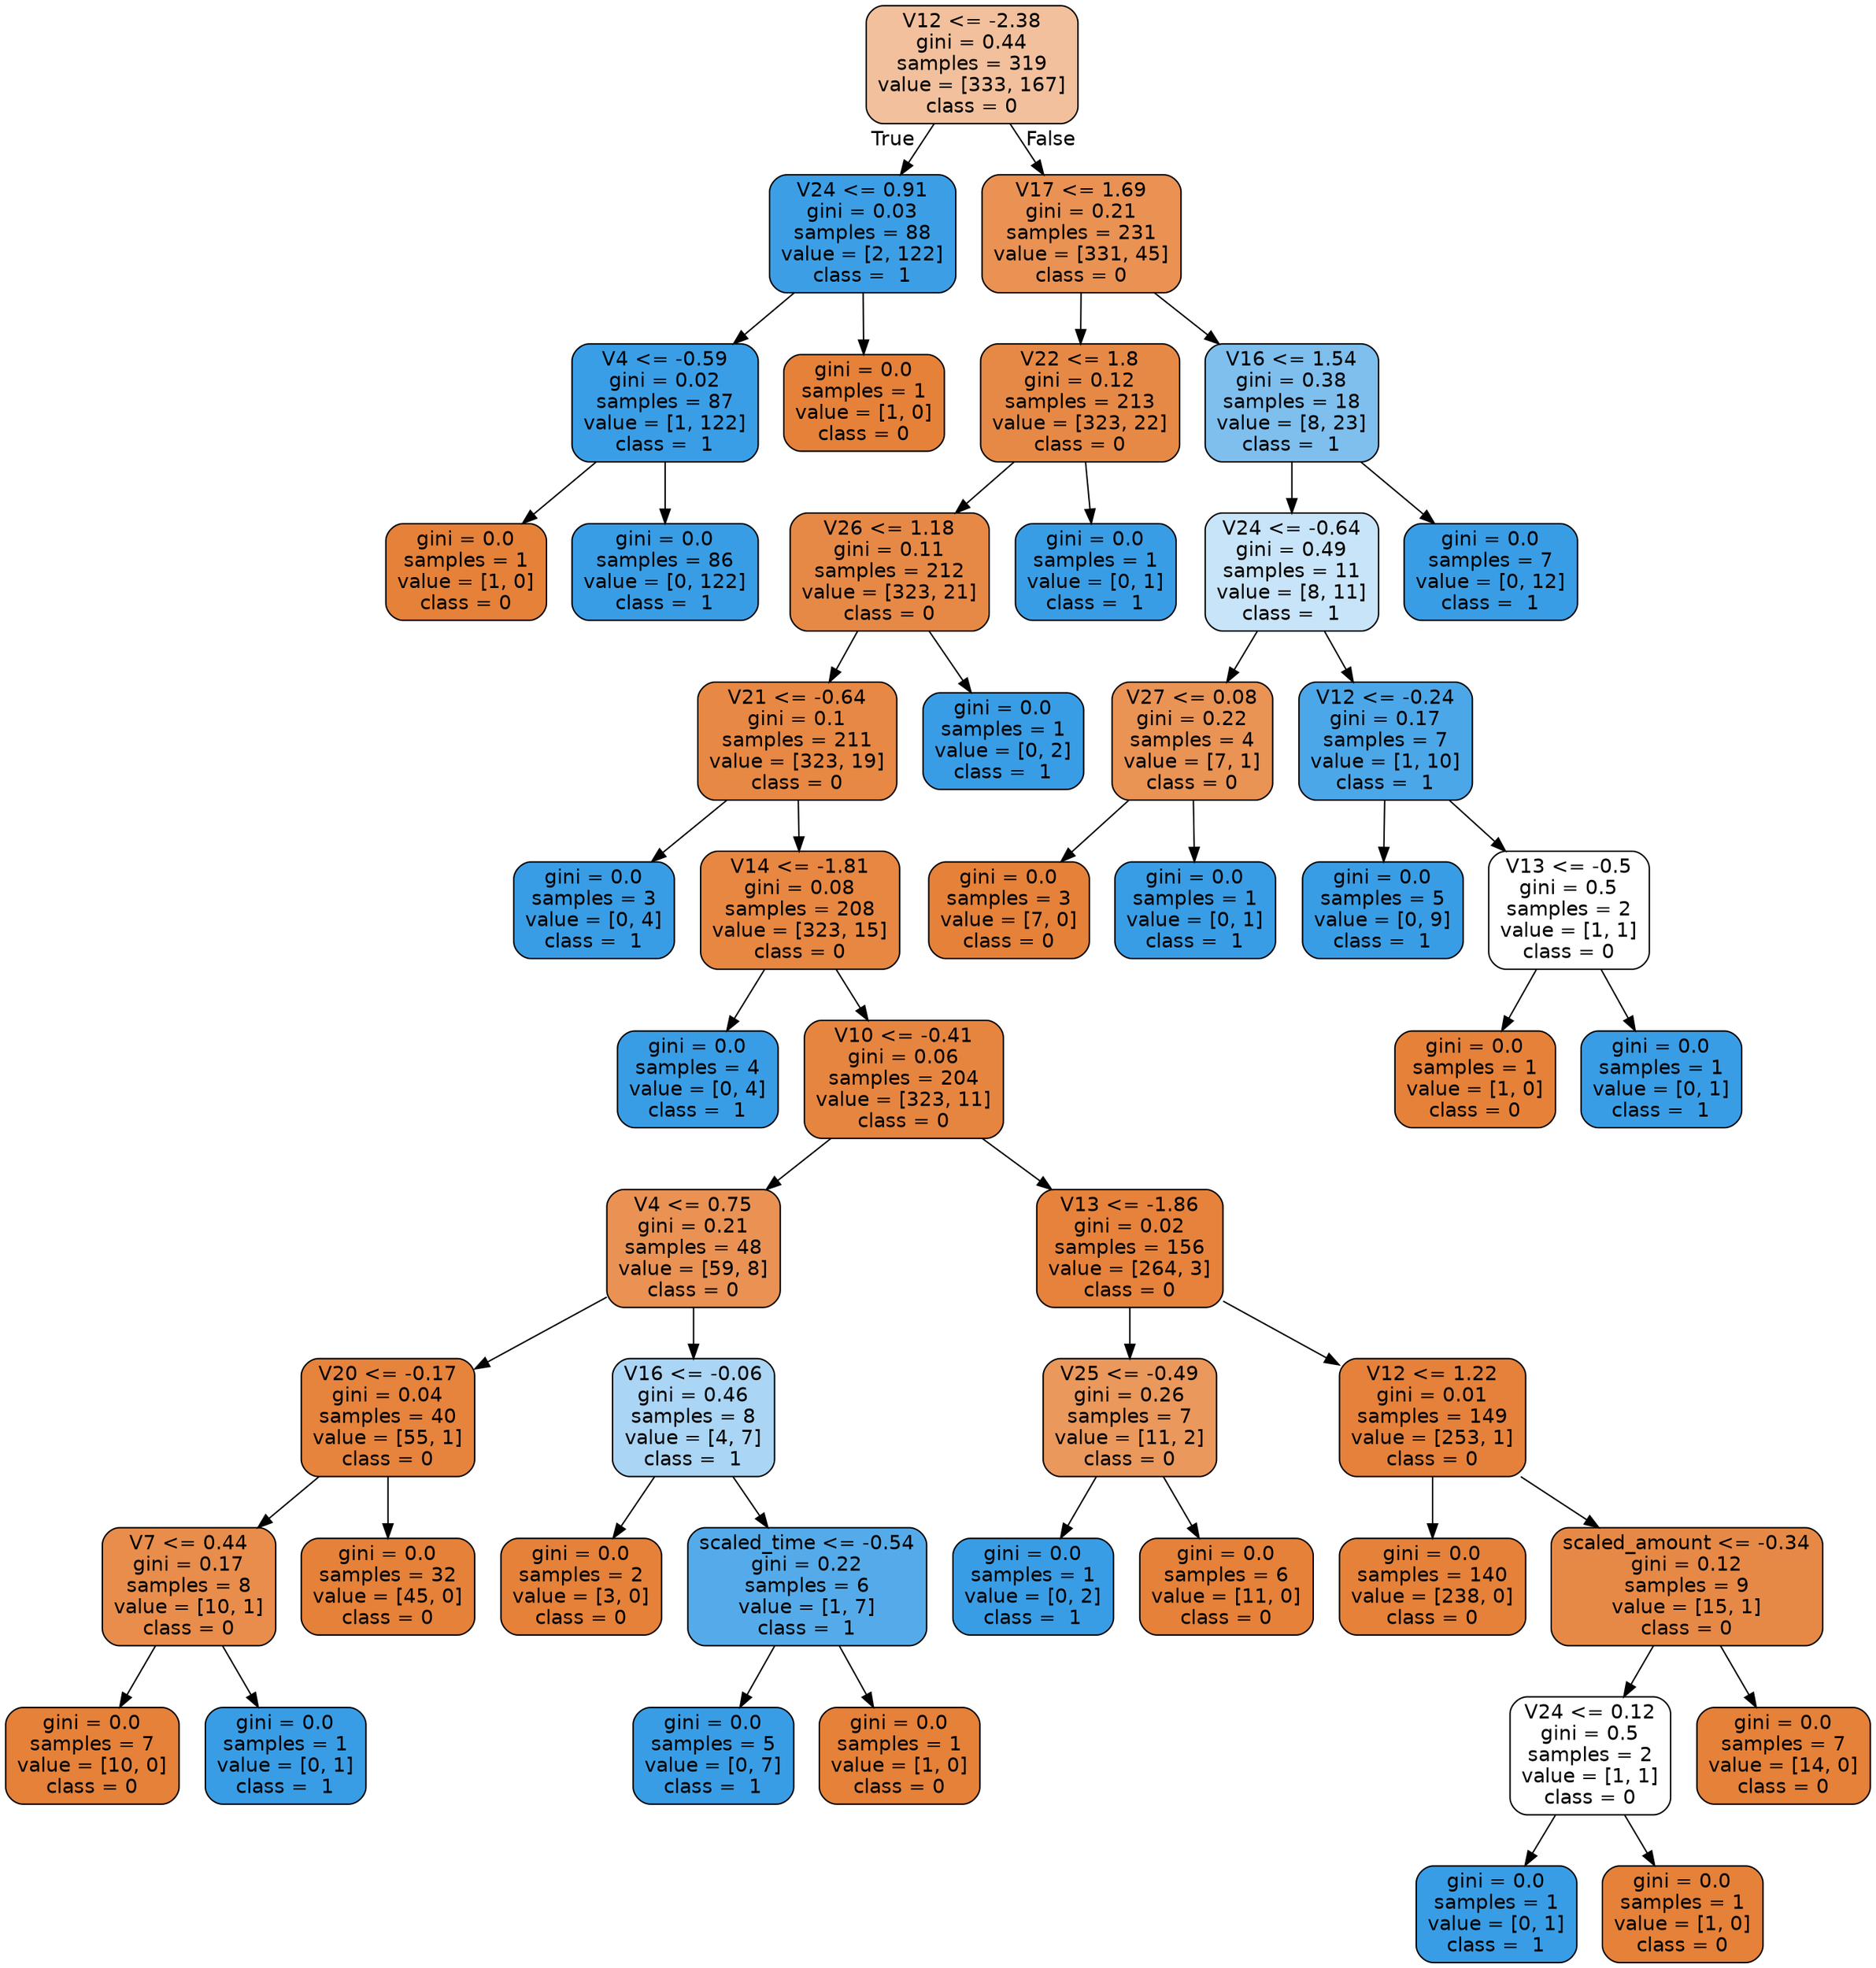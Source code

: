 digraph Tree {
node [shape=box, style="filled, rounded", color="black", fontname=helvetica] ;
edge [fontname=helvetica] ;
0 [label="V12 <= -2.38\ngini = 0.44\nsamples = 319\nvalue = [333, 167]\nclass = 0", fillcolor="#e581397f"] ;
1 [label="V24 <= 0.91\ngini = 0.03\nsamples = 88\nvalue = [2, 122]\nclass =  1", fillcolor="#399de5fb"] ;
0 -> 1 [labeldistance=2.5, labelangle=45, headlabel="True"] ;
2 [label="V4 <= -0.59\ngini = 0.02\nsamples = 87\nvalue = [1, 122]\nclass =  1", fillcolor="#399de5fd"] ;
1 -> 2 ;
3 [label="gini = 0.0\nsamples = 1\nvalue = [1, 0]\nclass = 0", fillcolor="#e58139ff"] ;
2 -> 3 ;
4 [label="gini = 0.0\nsamples = 86\nvalue = [0, 122]\nclass =  1", fillcolor="#399de5ff"] ;
2 -> 4 ;
5 [label="gini = 0.0\nsamples = 1\nvalue = [1, 0]\nclass = 0", fillcolor="#e58139ff"] ;
1 -> 5 ;
6 [label="V17 <= 1.69\ngini = 0.21\nsamples = 231\nvalue = [331, 45]\nclass = 0", fillcolor="#e58139dc"] ;
0 -> 6 [labeldistance=2.5, labelangle=-45, headlabel="False"] ;
7 [label="V22 <= 1.8\ngini = 0.12\nsamples = 213\nvalue = [323, 22]\nclass = 0", fillcolor="#e58139ee"] ;
6 -> 7 ;
8 [label="V26 <= 1.18\ngini = 0.11\nsamples = 212\nvalue = [323, 21]\nclass = 0", fillcolor="#e58139ee"] ;
7 -> 8 ;
9 [label="V21 <= -0.64\ngini = 0.1\nsamples = 211\nvalue = [323, 19]\nclass = 0", fillcolor="#e58139f0"] ;
8 -> 9 ;
10 [label="gini = 0.0\nsamples = 3\nvalue = [0, 4]\nclass =  1", fillcolor="#399de5ff"] ;
9 -> 10 ;
11 [label="V14 <= -1.81\ngini = 0.08\nsamples = 208\nvalue = [323, 15]\nclass = 0", fillcolor="#e58139f3"] ;
9 -> 11 ;
12 [label="gini = 0.0\nsamples = 4\nvalue = [0, 4]\nclass =  1", fillcolor="#399de5ff"] ;
11 -> 12 ;
13 [label="V10 <= -0.41\ngini = 0.06\nsamples = 204\nvalue = [323, 11]\nclass = 0", fillcolor="#e58139f6"] ;
11 -> 13 ;
14 [label="V4 <= 0.75\ngini = 0.21\nsamples = 48\nvalue = [59, 8]\nclass = 0", fillcolor="#e58139dc"] ;
13 -> 14 ;
15 [label="V20 <= -0.17\ngini = 0.04\nsamples = 40\nvalue = [55, 1]\nclass = 0", fillcolor="#e58139fa"] ;
14 -> 15 ;
16 [label="V7 <= 0.44\ngini = 0.17\nsamples = 8\nvalue = [10, 1]\nclass = 0", fillcolor="#e58139e6"] ;
15 -> 16 ;
17 [label="gini = 0.0\nsamples = 7\nvalue = [10, 0]\nclass = 0", fillcolor="#e58139ff"] ;
16 -> 17 ;
18 [label="gini = 0.0\nsamples = 1\nvalue = [0, 1]\nclass =  1", fillcolor="#399de5ff"] ;
16 -> 18 ;
19 [label="gini = 0.0\nsamples = 32\nvalue = [45, 0]\nclass = 0", fillcolor="#e58139ff"] ;
15 -> 19 ;
20 [label="V16 <= -0.06\ngini = 0.46\nsamples = 8\nvalue = [4, 7]\nclass =  1", fillcolor="#399de56d"] ;
14 -> 20 ;
21 [label="gini = 0.0\nsamples = 2\nvalue = [3, 0]\nclass = 0", fillcolor="#e58139ff"] ;
20 -> 21 ;
22 [label="scaled_time <= -0.54\ngini = 0.22\nsamples = 6\nvalue = [1, 7]\nclass =  1", fillcolor="#399de5db"] ;
20 -> 22 ;
23 [label="gini = 0.0\nsamples = 5\nvalue = [0, 7]\nclass =  1", fillcolor="#399de5ff"] ;
22 -> 23 ;
24 [label="gini = 0.0\nsamples = 1\nvalue = [1, 0]\nclass = 0", fillcolor="#e58139ff"] ;
22 -> 24 ;
25 [label="V13 <= -1.86\ngini = 0.02\nsamples = 156\nvalue = [264, 3]\nclass = 0", fillcolor="#e58139fc"] ;
13 -> 25 ;
26 [label="V25 <= -0.49\ngini = 0.26\nsamples = 7\nvalue = [11, 2]\nclass = 0", fillcolor="#e58139d1"] ;
25 -> 26 ;
27 [label="gini = 0.0\nsamples = 1\nvalue = [0, 2]\nclass =  1", fillcolor="#399de5ff"] ;
26 -> 27 ;
28 [label="gini = 0.0\nsamples = 6\nvalue = [11, 0]\nclass = 0", fillcolor="#e58139ff"] ;
26 -> 28 ;
29 [label="V12 <= 1.22\ngini = 0.01\nsamples = 149\nvalue = [253, 1]\nclass = 0", fillcolor="#e58139fe"] ;
25 -> 29 ;
30 [label="gini = 0.0\nsamples = 140\nvalue = [238, 0]\nclass = 0", fillcolor="#e58139ff"] ;
29 -> 30 ;
31 [label="scaled_amount <= -0.34\ngini = 0.12\nsamples = 9\nvalue = [15, 1]\nclass = 0", fillcolor="#e58139ee"] ;
29 -> 31 ;
32 [label="V24 <= 0.12\ngini = 0.5\nsamples = 2\nvalue = [1, 1]\nclass = 0", fillcolor="#e5813900"] ;
31 -> 32 ;
33 [label="gini = 0.0\nsamples = 1\nvalue = [0, 1]\nclass =  1", fillcolor="#399de5ff"] ;
32 -> 33 ;
34 [label="gini = 0.0\nsamples = 1\nvalue = [1, 0]\nclass = 0", fillcolor="#e58139ff"] ;
32 -> 34 ;
35 [label="gini = 0.0\nsamples = 7\nvalue = [14, 0]\nclass = 0", fillcolor="#e58139ff"] ;
31 -> 35 ;
36 [label="gini = 0.0\nsamples = 1\nvalue = [0, 2]\nclass =  1", fillcolor="#399de5ff"] ;
8 -> 36 ;
37 [label="gini = 0.0\nsamples = 1\nvalue = [0, 1]\nclass =  1", fillcolor="#399de5ff"] ;
7 -> 37 ;
38 [label="V16 <= 1.54\ngini = 0.38\nsamples = 18\nvalue = [8, 23]\nclass =  1", fillcolor="#399de5a6"] ;
6 -> 38 ;
39 [label="V24 <= -0.64\ngini = 0.49\nsamples = 11\nvalue = [8, 11]\nclass =  1", fillcolor="#399de546"] ;
38 -> 39 ;
40 [label="V27 <= 0.08\ngini = 0.22\nsamples = 4\nvalue = [7, 1]\nclass = 0", fillcolor="#e58139db"] ;
39 -> 40 ;
41 [label="gini = 0.0\nsamples = 3\nvalue = [7, 0]\nclass = 0", fillcolor="#e58139ff"] ;
40 -> 41 ;
42 [label="gini = 0.0\nsamples = 1\nvalue = [0, 1]\nclass =  1", fillcolor="#399de5ff"] ;
40 -> 42 ;
43 [label="V12 <= -0.24\ngini = 0.17\nsamples = 7\nvalue = [1, 10]\nclass =  1", fillcolor="#399de5e6"] ;
39 -> 43 ;
44 [label="gini = 0.0\nsamples = 5\nvalue = [0, 9]\nclass =  1", fillcolor="#399de5ff"] ;
43 -> 44 ;
45 [label="V13 <= -0.5\ngini = 0.5\nsamples = 2\nvalue = [1, 1]\nclass = 0", fillcolor="#e5813900"] ;
43 -> 45 ;
46 [label="gini = 0.0\nsamples = 1\nvalue = [1, 0]\nclass = 0", fillcolor="#e58139ff"] ;
45 -> 46 ;
47 [label="gini = 0.0\nsamples = 1\nvalue = [0, 1]\nclass =  1", fillcolor="#399de5ff"] ;
45 -> 47 ;
48 [label="gini = 0.0\nsamples = 7\nvalue = [0, 12]\nclass =  1", fillcolor="#399de5ff"] ;
38 -> 48 ;
}